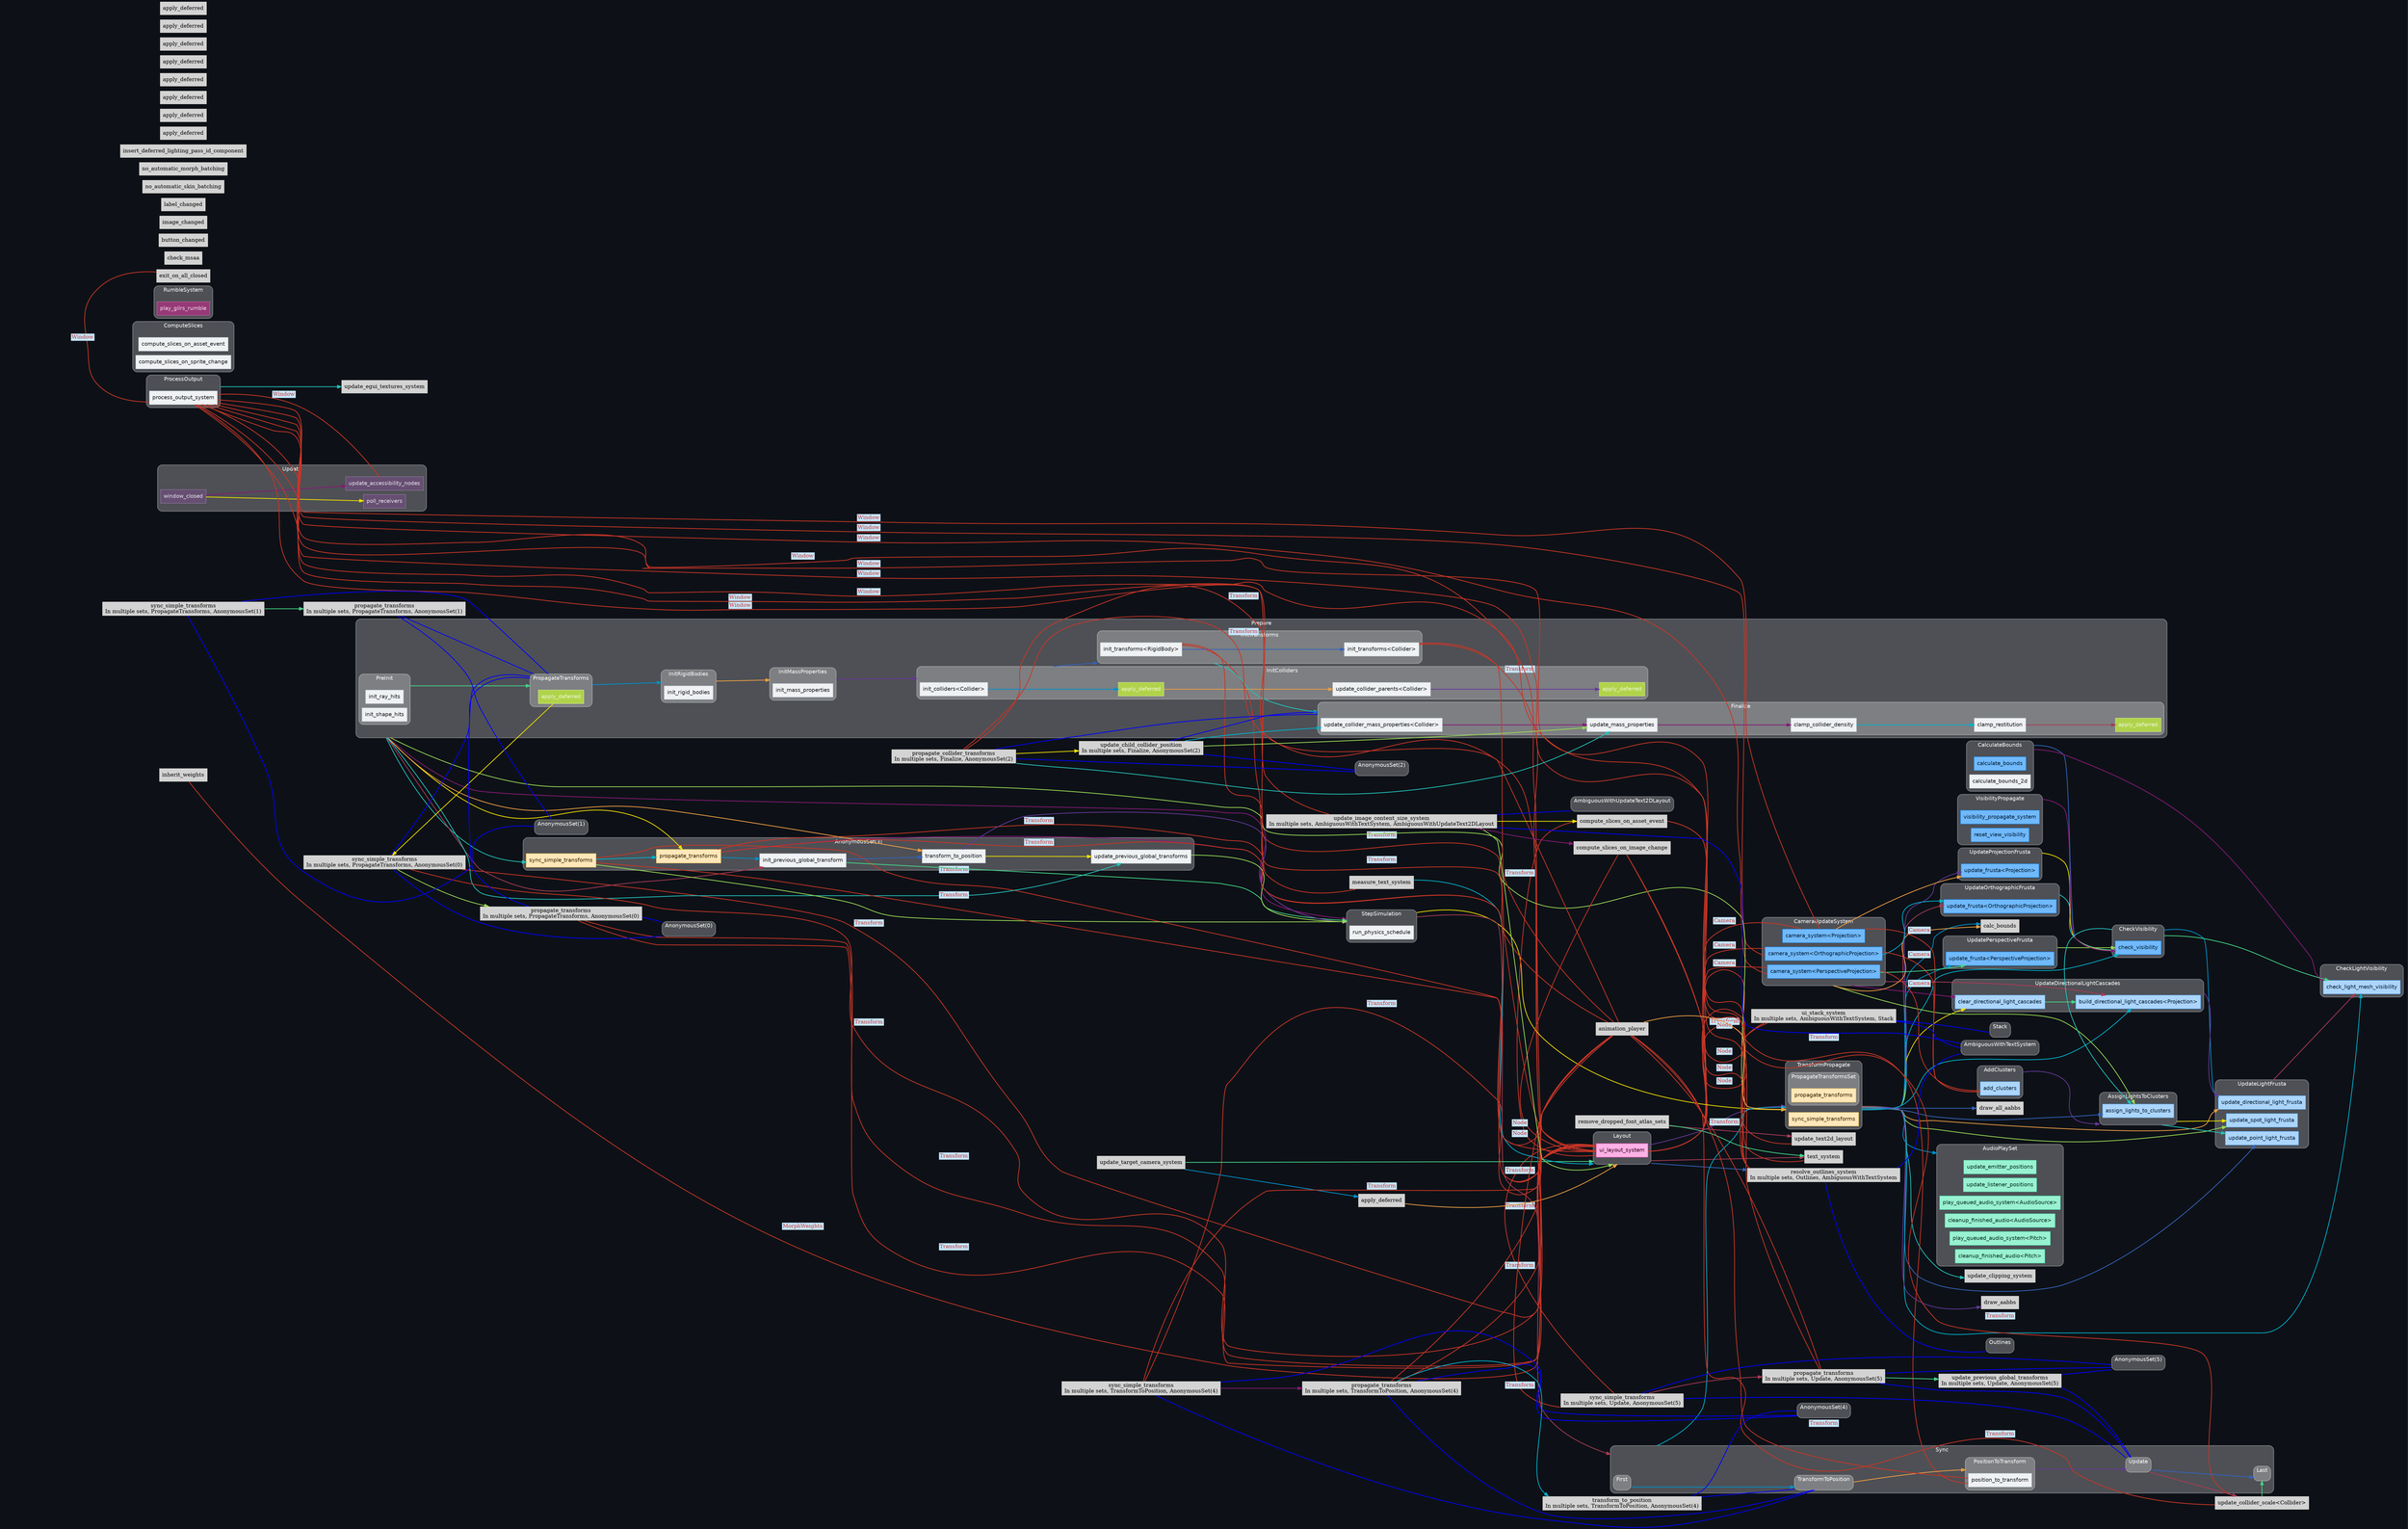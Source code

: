 digraph "" {
	"compound"="true";
	"splines"="spline";
	"rankdir"="LR";
	"bgcolor"="#0d1117";
	"fontname"="Helvetica";
	"nodesep"="0.15";
	edge ["penwidth"="2"];
	node ["shape"="box", "style"="filled"];
	subgraph "clusternode_Set(1)" {
		"style"="rounded,filled";
		"label"="TransformPropagate";
		"tooltip"="TransformPropagate";
		"fillcolor"="#ffffff44";
		"fontcolor"="#ffffff";
		"color"="#ffffff50";
		"penwidth"="2";
		"set_marker_node_Set(1)" ["style"="invis", "label"="", "height"="0", "shape"="point"]
		subgraph "clusternode_Set(0)" {
			"style"="rounded,filled";
			"label"="PropagateTransformsSet";
			"tooltip"="PropagateTransformsSet";
			"fillcolor"="#ffffff44";
			"fontcolor"="#ffffff";
			"color"="#ffffff50";
			"penwidth"="2";
			"set_marker_node_Set(0)" ["style"="invis", "label"="", "height"="0", "shape"="point"]
			"node_System(1)" ["label"="propagate_transforms", "tooltip"="bevy_transform::systems::propagate_transforms", "fillcolor"="#ffe7b9", "fontname"="Helvetica", "fontcolor"="#322100", "color"="#ffc453", "penwidth"="1"]
		}
		
		"node_System(0)" ["label"="sync_simple_transforms", "tooltip"="bevy_transform::systems::sync_simple_transforms", "fillcolor"="#ffe7b9", "fontname"="Helvetica", "fontcolor"="#322100", "color"="#ffc453", "penwidth"="1"]
	}
	
	subgraph "clusternode_Set(6)" {
		"style"="rounded,filled";
		"label"="Update";
		"tooltip"="Update";
		"fillcolor"="#ffffff44";
		"fontcolor"="#ffffff";
		"color"="#ffffff50";
		"penwidth"="2";
		"set_marker_node_Set(6)" ["style"="invis", "label"="", "height"="0", "shape"="point"]
		"node_System(3)" ["label"="poll_receivers", "tooltip"="bevy_winit::accessibility::poll_receivers", "fillcolor"="#664f72", "fontname"="Helvetica", "fontcolor"="#e6e0ea", "color"="#9980a6", "penwidth"="1"]
		"node_System(4)" ["label"="update_accessibility_nodes", "tooltip"="bevy_winit::accessibility::update_accessibility_nodes", "fillcolor"="#664f72", "fontname"="Helvetica", "fontcolor"="#e6e0ea", "color"="#9980a6", "penwidth"="1"]
		"node_System(5)" ["label"="window_closed", "tooltip"="bevy_winit::accessibility::window_closed", "fillcolor"="#664f72", "fontname"="Helvetica", "fontcolor"="#e6e0ea", "color"="#9980a6", "penwidth"="1"]
	}
	
	subgraph "clusternode_Set(10)" {
		"style"="rounded,filled";
		"label"="CameraUpdateSystem";
		"tooltip"="CameraUpdateSystem";
		"fillcolor"="#ffffff44";
		"fontcolor"="#ffffff";
		"color"="#ffffff50";
		"penwidth"="2";
		"set_marker_node_Set(10)" ["style"="invis", "label"="", "height"="0", "shape"="point"]
		"node_System(6)" ["label"="camera_system<Projection>", "tooltip"="bevy_render::camera::camera::camera_system<bevy_render::camera::projection::Projection>", "fillcolor"="#70b9fc", "fontname"="Helvetica", "fontcolor"="#011a31", "color"="#0c88f9", "penwidth"="1"]
		"node_System(7)" ["label"="camera_system<OrthographicProjection>", "tooltip"="bevy_render::camera::camera::camera_system<bevy_render::camera::projection::OrthographicProjection>", "fillcolor"="#70b9fc", "fontname"="Helvetica", "fontcolor"="#011a31", "color"="#0c88f9", "penwidth"="1"]
		"node_System(8)" ["label"="camera_system<PerspectiveProjection>", "tooltip"="bevy_render::camera::camera::camera_system<bevy_render::camera::projection::PerspectiveProjection>", "fillcolor"="#70b9fc", "fontname"="Helvetica", "fontcolor"="#011a31", "color"="#0c88f9", "penwidth"="1"]
	}
	
	subgraph "clusternode_Set(14)" {
		"style"="rounded,filled";
		"label"="CalculateBounds";
		"tooltip"="CalculateBounds";
		"fillcolor"="#ffffff44";
		"fontcolor"="#ffffff";
		"color"="#ffffff50";
		"penwidth"="2";
		"set_marker_node_Set(14)" ["style"="invis", "label"="", "height"="0", "shape"="point"]
		"node_System(9)" ["label"="calculate_bounds", "tooltip"="bevy_render::view::visibility::calculate_bounds", "fillcolor"="#70b9fc", "fontname"="Helvetica", "fontcolor"="#011a31", "color"="#0c88f9", "penwidth"="1"]
		"node_System(18)" ["label"="calculate_bounds_2d", "tooltip"="bevy_sprite::calculate_bounds_2d", "fillcolor"="#eff1f3", "fontname"="Helvetica", "fontcolor"="#15191d", "color"="#b4bec7", "penwidth"="1"]
	}
	
	subgraph "clusternode_Set(16)" {
		"style"="rounded,filled";
		"label"="UpdateOrthographicFrusta";
		"tooltip"="UpdateOrthographicFrusta";
		"fillcolor"="#ffffff44";
		"fontcolor"="#ffffff";
		"color"="#ffffff50";
		"penwidth"="2";
		"set_marker_node_Set(16)" ["style"="invis", "label"="", "height"="0", "shape"="point"]
		"node_System(10)" ["label"="update_frusta<OrthographicProjection>", "tooltip"="bevy_render::view::visibility::update_frusta<bevy_render::camera::projection::OrthographicProjection>", "fillcolor"="#70b9fc", "fontname"="Helvetica", "fontcolor"="#011a31", "color"="#0c88f9", "penwidth"="1"]
	}
	
	subgraph "clusternode_Set(19)" {
		"style"="rounded,filled";
		"label"="UpdatePerspectiveFrusta";
		"tooltip"="UpdatePerspectiveFrusta";
		"fillcolor"="#ffffff44";
		"fontcolor"="#ffffff";
		"color"="#ffffff50";
		"penwidth"="2";
		"set_marker_node_Set(19)" ["style"="invis", "label"="", "height"="0", "shape"="point"]
		"node_System(11)" ["label"="update_frusta<PerspectiveProjection>", "tooltip"="bevy_render::view::visibility::update_frusta<bevy_render::camera::projection::PerspectiveProjection>", "fillcolor"="#70b9fc", "fontname"="Helvetica", "fontcolor"="#011a31", "color"="#0c88f9", "penwidth"="1"]
	}
	
	subgraph "clusternode_Set(20)" {
		"style"="rounded,filled";
		"label"="UpdateProjectionFrusta";
		"tooltip"="UpdateProjectionFrusta";
		"fillcolor"="#ffffff44";
		"fontcolor"="#ffffff";
		"color"="#ffffff50";
		"penwidth"="2";
		"set_marker_node_Set(20)" ["style"="invis", "label"="", "height"="0", "shape"="point"]
		"node_System(12)" ["label"="update_frusta<Projection>", "tooltip"="bevy_render::view::visibility::update_frusta<bevy_render::camera::projection::Projection>", "fillcolor"="#70b9fc", "fontname"="Helvetica", "fontcolor"="#011a31", "color"="#0c88f9", "penwidth"="1"]
	}
	
	subgraph "clusternode_Set(22)" {
		"style"="rounded,filled";
		"label"="VisibilityPropagate";
		"tooltip"="VisibilityPropagate";
		"fillcolor"="#ffffff44";
		"fontcolor"="#ffffff";
		"color"="#ffffff50";
		"penwidth"="2";
		"set_marker_node_Set(22)" ["style"="invis", "label"="", "height"="0", "shape"="point"]
		"node_System(13)" ["label"="visibility_propagate_system", "tooltip"="bevy_render::view::visibility::visibility_propagate_system", "fillcolor"="#70b9fc", "fontname"="Helvetica", "fontcolor"="#011a31", "color"="#0c88f9", "penwidth"="1"]
		"node_System(14)" ["label"="reset_view_visibility", "tooltip"="bevy_render::view::visibility::reset_view_visibility", "fillcolor"="#70b9fc", "fontname"="Helvetica", "fontcolor"="#011a31", "color"="#0c88f9", "penwidth"="1"]
	}
	
	subgraph "clusternode_Set(25)" {
		"style"="rounded,filled";
		"label"="CheckVisibility";
		"tooltip"="CheckVisibility";
		"fillcolor"="#ffffff44";
		"fontcolor"="#ffffff";
		"color"="#ffffff50";
		"penwidth"="2";
		"set_marker_node_Set(25)" ["style"="invis", "label"="", "height"="0", "shape"="point"]
		"node_System(15)" ["label"="check_visibility", "tooltip"="bevy_render::view::visibility::check_visibility", "fillcolor"="#70b9fc", "fontname"="Helvetica", "fontcolor"="#011a31", "color"="#0c88f9", "penwidth"="1"]
	}
	
	subgraph "clusternode_Set(30)" {
		"style"="rounded,filled";
		"label"="ComputeSlices";
		"tooltip"="ComputeSlices";
		"fillcolor"="#ffffff44";
		"fontcolor"="#ffffff";
		"color"="#ffffff50";
		"penwidth"="2";
		"set_marker_node_Set(30)" ["style"="invis", "label"="", "height"="0", "shape"="point"]
		"node_System(19)" ["label"="compute_slices_on_asset_event", "tooltip"="bevy_sprite::texture_slice::computed_slices::compute_slices_on_asset_event", "fillcolor"="#eff1f3", "fontname"="Helvetica", "fontcolor"="#15191d", "color"="#b4bec7", "penwidth"="1"]
		"node_System(20)" ["label"="compute_slices_on_sprite_change", "tooltip"="bevy_sprite::texture_slice::computed_slices::compute_slices_on_sprite_change", "fillcolor"="#eff1f3", "fontname"="Helvetica", "fontcolor"="#15191d", "color"="#b4bec7", "penwidth"="1"]
	}
	
	subgraph "clusternode_Set(35)" {
		"style"="rounded,filled";
		"label"="Layout";
		"tooltip"="Layout";
		"fillcolor"="#ffffff44";
		"fontcolor"="#ffffff";
		"color"="#ffffff50";
		"penwidth"="2";
		"set_marker_node_Set(35)" ["style"="invis", "label"="", "height"="0", "shape"="point"]
		"node_System(25)" ["label"="ui_layout_system", "tooltip"="bevy_ui::layout::ui_layout_system", "fillcolor"="#ffb1e5", "fontname"="Helvetica", "fontcolor"="#320021", "color"="#ff4bc2", "penwidth"="1"]
	}
	
	subgraph "clusternode_Set(39)" {
		"style"="rounded,filled";
		"label"="Outlines";
		"tooltip"="Outlines";
		"fillcolor"="#ffffff44";
		"fontcolor"="#ffffff";
		"color"="#ffffff50";
		"penwidth"="2";
		"set_marker_node_Set(39)" ["style"="invis", "label"="", "height"="0", "shape"="point"]
	}
	
	subgraph "clusternode_Set(40)" {
		"style"="rounded,filled";
		"label"="AmbiguousWithTextSystem";
		"tooltip"="AmbiguousWithTextSystem";
		"fillcolor"="#ffffff44";
		"fontcolor"="#ffffff";
		"color"="#ffffff50";
		"penwidth"="2";
		"set_marker_node_Set(40)" ["style"="invis", "label"="", "height"="0", "shape"="point"]
	}
	
	subgraph "clusternode_Set(43)" {
		"style"="rounded,filled";
		"label"="Stack";
		"tooltip"="Stack";
		"fillcolor"="#ffffff44";
		"fontcolor"="#ffffff";
		"color"="#ffffff50";
		"penwidth"="2";
		"set_marker_node_Set(43)" ["style"="invis", "label"="", "height"="0", "shape"="point"]
	}
	
	subgraph "clusternode_Set(45)" {
		"style"="rounded,filled";
		"label"="AmbiguousWithUpdateText2DLayout";
		"tooltip"="AmbiguousWithUpdateText2DLayout";
		"fillcolor"="#ffffff44";
		"fontcolor"="#ffffff";
		"color"="#ffffff50";
		"penwidth"="2";
		"set_marker_node_Set(45)" ["style"="invis", "label"="", "height"="0", "shape"="point"]
	}
	
	subgraph "clusternode_Set(56)" {
		"style"="rounded,filled";
		"label"="AddClusters";
		"tooltip"="AddClusters";
		"fillcolor"="#ffffff44";
		"fontcolor"="#ffffff";
		"color"="#ffffff50";
		"penwidth"="2";
		"set_marker_node_Set(56)" ["style"="invis", "label"="", "height"="0", "shape"="point"]
		"node_System(40)" ["label"="add_clusters", "tooltip"="bevy_pbr::light::add_clusters", "fillcolor"="#abd5fc", "fontname"="Helvetica", "fontcolor"="#011a31", "color"="#48a3f8", "penwidth"="1"]
	}
	
	subgraph "clusternode_Set(57)" {
		"style"="rounded,filled";
		"label"="AssignLightsToClusters";
		"tooltip"="AssignLightsToClusters";
		"fillcolor"="#ffffff44";
		"fontcolor"="#ffffff";
		"color"="#ffffff50";
		"penwidth"="2";
		"set_marker_node_Set(57)" ["style"="invis", "label"="", "height"="0", "shape"="point"]
		"node_System(41)" ["label"="assign_lights_to_clusters", "tooltip"="bevy_pbr::light::assign_lights_to_clusters", "fillcolor"="#abd5fc", "fontname"="Helvetica", "fontcolor"="#011a31", "color"="#48a3f8", "penwidth"="1"]
	}
	
	subgraph "clusternode_Set(61)" {
		"style"="rounded,filled";
		"label"="UpdateDirectionalLightCascades";
		"tooltip"="UpdateDirectionalLightCascades";
		"fillcolor"="#ffffff44";
		"fontcolor"="#ffffff";
		"color"="#ffffff50";
		"penwidth"="2";
		"set_marker_node_Set(61)" ["style"="invis", "label"="", "height"="0", "shape"="point"]
		"node_System(42)" ["label"="clear_directional_light_cascades", "tooltip"="bevy_pbr::light::clear_directional_light_cascades", "fillcolor"="#abd5fc", "fontname"="Helvetica", "fontcolor"="#011a31", "color"="#48a3f8", "penwidth"="1"]
		"node_System(43)" ["label"="build_directional_light_cascades<Projection>", "tooltip"="bevy_pbr::light::build_directional_light_cascades<bevy_render::camera::projection::Projection>", "fillcolor"="#abd5fc", "fontname"="Helvetica", "fontcolor"="#011a31", "color"="#48a3f8", "penwidth"="1"]
	}
	
	subgraph "clusternode_Set(64)" {
		"style"="rounded,filled";
		"label"="UpdateLightFrusta";
		"tooltip"="UpdateLightFrusta";
		"fillcolor"="#ffffff44";
		"fontcolor"="#ffffff";
		"color"="#ffffff50";
		"penwidth"="2";
		"set_marker_node_Set(64)" ["style"="invis", "label"="", "height"="0", "shape"="point"]
		"node_System(44)" ["label"="update_directional_light_frusta", "tooltip"="bevy_pbr::light::update_directional_light_frusta", "fillcolor"="#abd5fc", "fontname"="Helvetica", "fontcolor"="#011a31", "color"="#48a3f8", "penwidth"="1"]
		"node_System(45)" ["label"="update_point_light_frusta", "tooltip"="bevy_pbr::light::update_point_light_frusta", "fillcolor"="#abd5fc", "fontname"="Helvetica", "fontcolor"="#011a31", "color"="#48a3f8", "penwidth"="1"]
		"node_System(46)" ["label"="update_spot_light_frusta", "tooltip"="bevy_pbr::light::update_spot_light_frusta", "fillcolor"="#abd5fc", "fontname"="Helvetica", "fontcolor"="#011a31", "color"="#48a3f8", "penwidth"="1"]
	}
	
	subgraph "clusternode_Set(68)" {
		"style"="rounded,filled";
		"label"="CheckLightVisibility";
		"tooltip"="CheckLightVisibility";
		"fillcolor"="#ffffff44";
		"fontcolor"="#ffffff";
		"color"="#ffffff50";
		"penwidth"="2";
		"set_marker_node_Set(68)" ["style"="invis", "label"="", "height"="0", "shape"="point"]
		"node_System(47)" ["label"="check_light_mesh_visibility", "tooltip"="bevy_pbr::light::check_light_mesh_visibility", "fillcolor"="#abd5fc", "fontname"="Helvetica", "fontcolor"="#011a31", "color"="#48a3f8", "penwidth"="1"]
	}
	
	subgraph "clusternode_Set(70)" {
		"style"="rounded,filled";
		"label"="AudioPlaySet";
		"tooltip"="AudioPlaySet";
		"fillcolor"="#ffffff44";
		"fontcolor"="#ffffff";
		"color"="#ffffff50";
		"penwidth"="2";
		"set_marker_node_Set(70)" ["style"="invis", "label"="", "height"="0", "shape"="point"]
		"node_System(49)" ["label"="update_emitter_positions", "tooltip"="bevy_audio::audio_output::update_emitter_positions", "fillcolor"="#98f1d1", "fontname"="Helvetica", "fontcolor"="#062c1e", "color"="#3ee4a8", "penwidth"="1"]
		"node_System(50)" ["label"="update_listener_positions", "tooltip"="bevy_audio::audio_output::update_listener_positions", "fillcolor"="#98f1d1", "fontname"="Helvetica", "fontcolor"="#062c1e", "color"="#3ee4a8", "penwidth"="1"]
		"node_System(51)" ["label"="play_queued_audio_system<AudioSource>", "tooltip"="bevy_audio::audio_output::play_queued_audio_system<bevy_audio::audio_source::AudioSource>", "fillcolor"="#98f1d1", "fontname"="Helvetica", "fontcolor"="#062c1e", "color"="#3ee4a8", "penwidth"="1"]
		"node_System(52)" ["label"="cleanup_finished_audio<AudioSource>", "tooltip"="bevy_audio::audio_output::cleanup_finished_audio<bevy_audio::audio_source::AudioSource>", "fillcolor"="#98f1d1", "fontname"="Helvetica", "fontcolor"="#062c1e", "color"="#3ee4a8", "penwidth"="1"]
		"node_System(53)" ["label"="play_queued_audio_system<Pitch>", "tooltip"="bevy_audio::audio_output::play_queued_audio_system<bevy_audio::pitch::Pitch>", "fillcolor"="#98f1d1", "fontname"="Helvetica", "fontcolor"="#062c1e", "color"="#3ee4a8", "penwidth"="1"]
		"node_System(54)" ["label"="cleanup_finished_audio<Pitch>", "tooltip"="bevy_audio::audio_output::cleanup_finished_audio<bevy_audio::pitch::Pitch>", "fillcolor"="#98f1d1", "fontname"="Helvetica", "fontcolor"="#062c1e", "color"="#3ee4a8", "penwidth"="1"]
	}
	
	subgraph "clusternode_Set(78)" {
		"style"="rounded,filled";
		"label"="RumbleSystem";
		"tooltip"="RumbleSystem";
		"fillcolor"="#ffffff44";
		"fontcolor"="#ffffff";
		"color"="#ffffff50";
		"penwidth"="2";
		"set_marker_node_Set(78)" ["style"="invis", "label"="", "height"="0", "shape"="point"]
		"node_System(55)" ["label"="play_gilrs_rumble", "tooltip"="bevy_gilrs::rumble::play_gilrs_rumble", "fillcolor"="#973977", "fontname"="Helvetica", "fontcolor"="#f1d9e9", "color"="#c86da9", "penwidth"="1"]
	}
	
	subgraph "clusternode_Set(83)" {
		"style"="rounded,filled";
		"label"="ProcessOutput";
		"tooltip"="ProcessOutput";
		"fillcolor"="#ffffff44";
		"fontcolor"="#ffffff";
		"color"="#ffffff50";
		"penwidth"="2";
		"set_marker_node_Set(83)" ["style"="invis", "label"="", "height"="0", "shape"="point"]
		"node_System(59)" ["label"="process_output_system", "tooltip"="bevy_egui::systems::process_output_system", "fillcolor"="#eff1f3", "fontname"="Helvetica", "fontcolor"="#15191d", "color"="#b4bec7", "penwidth"="1"]
	}
	
	subgraph "clusternode_Set(85)" {
		"style"="rounded,filled";
		"label"="Prepare";
		"tooltip"="Prepare";
		"fillcolor"="#ffffff44";
		"fontcolor"="#ffffff";
		"color"="#ffffff50";
		"penwidth"="2";
		"set_marker_node_Set(85)" ["style"="invis", "label"="", "height"="0", "shape"="point"]
		subgraph "clusternode_Set(89)" {
			"style"="rounded,filled";
			"label"="PreInit";
			"tooltip"="PreInit";
			"fillcolor"="#ffffff44";
			"fontcolor"="#ffffff";
			"color"="#ffffff50";
			"penwidth"="2";
			"set_marker_node_Set(89)" ["style"="invis", "label"="", "height"="0", "shape"="point"]
			"node_System(83)" ["label"="init_ray_hits", "tooltip"="bevy_xpbd_3d::plugins::spatial_query::init_ray_hits", "fillcolor"="#eff1f3", "fontname"="Helvetica", "fontcolor"="#15191d", "color"="#b4bec7", "penwidth"="1"]
			"node_System(84)" ["label"="init_shape_hits", "tooltip"="bevy_xpbd_3d::plugins::spatial_query::init_shape_hits", "fillcolor"="#eff1f3", "fontname"="Helvetica", "fontcolor"="#15191d", "color"="#b4bec7", "penwidth"="1"]
		}
		
		subgraph "clusternode_Set(90)" {
			"style"="rounded,filled";
			"label"="PropagateTransforms";
			"tooltip"="PropagateTransforms";
			"fillcolor"="#ffffff44";
			"fontcolor"="#ffffff";
			"color"="#ffffff50";
			"penwidth"="2";
			"set_marker_node_Set(90)" ["style"="invis", "label"="", "height"="0", "shape"="point"]
			"node_System(62)" ["label"="apply_deferred", "tooltip"="bevy_ecs::schedule::executor::apply_deferred", "fillcolor"="#b0d34a", "fontname"="Helvetica", "fontcolor"="#edf5d5", "color"="#d3e69c", "penwidth"="1"]
		}
		
		subgraph "clusternode_Set(91)" {
			"style"="rounded,filled";
			"label"="InitRigidBodies";
			"tooltip"="InitRigidBodies";
			"fillcolor"="#ffffff44";
			"fontcolor"="#ffffff";
			"color"="#ffffff50";
			"penwidth"="2";
			"set_marker_node_Set(91)" ["style"="invis", "label"="", "height"="0", "shape"="point"]
			"node_System(65)" ["label"="init_rigid_bodies", "tooltip"="bevy_xpbd_3d::plugins::prepare::init_rigid_bodies", "fillcolor"="#eff1f3", "fontname"="Helvetica", "fontcolor"="#15191d", "color"="#b4bec7", "penwidth"="1"]
		}
		
		subgraph "clusternode_Set(92)" {
			"style"="rounded,filled";
			"label"="InitMassProperties";
			"tooltip"="InitMassProperties";
			"fillcolor"="#ffffff44";
			"fontcolor"="#ffffff";
			"color"="#ffffff50";
			"penwidth"="2";
			"set_marker_node_Set(92)" ["style"="invis", "label"="", "height"="0", "shape"="point"]
			"node_System(66)" ["label"="init_mass_properties", "tooltip"="bevy_xpbd_3d::plugins::prepare::init_mass_properties", "fillcolor"="#eff1f3", "fontname"="Helvetica", "fontcolor"="#15191d", "color"="#b4bec7", "penwidth"="1"]
		}
		
		subgraph "clusternode_Set(93)" {
			"style"="rounded,filled";
			"label"="InitColliders";
			"tooltip"="InitColliders";
			"fillcolor"="#ffffff44";
			"fontcolor"="#ffffff";
			"color"="#ffffff50";
			"penwidth"="2";
			"set_marker_node_Set(93)" ["style"="invis", "label"="", "height"="0", "shape"="point"]
			"node_System(74)" ["label"="init_colliders<Collider>", "tooltip"="bevy_xpbd_3d::plugins::collision::collider_backend::init_colliders<bevy_xpbd_3d::plugins::collision::collider::parry::Collider>", "fillcolor"="#eff1f3", "fontname"="Helvetica", "fontcolor"="#15191d", "color"="#b4bec7", "penwidth"="1"]
			"node_System(75)" ["label"="apply_deferred", "tooltip"="bevy_ecs::schedule::executor::apply_deferred", "fillcolor"="#b0d34a", "fontname"="Helvetica", "fontcolor"="#edf5d5", "color"="#d3e69c", "penwidth"="1"]
			"node_System(76)" ["label"="update_collider_parents<Collider>", "tooltip"="bevy_xpbd_3d::plugins::collision::collider_backend::update_collider_parents<bevy_xpbd_3d::plugins::collision::collider::parry::Collider>", "fillcolor"="#eff1f3", "fontname"="Helvetica", "fontcolor"="#15191d", "color"="#b4bec7", "penwidth"="1"]
			"node_System(77)" ["label"="apply_deferred", "tooltip"="bevy_ecs::schedule::executor::apply_deferred", "fillcolor"="#b0d34a", "fontname"="Helvetica", "fontcolor"="#edf5d5", "color"="#d3e69c", "penwidth"="1"]
		}
		
		subgraph "clusternode_Set(94)" {
			"style"="rounded,filled";
			"label"="InitTransforms";
			"tooltip"="InitTransforms";
			"fillcolor"="#ffffff44";
			"fontcolor"="#ffffff";
			"color"="#ffffff50";
			"penwidth"="2";
			"set_marker_node_Set(94)" ["style"="invis", "label"="", "height"="0", "shape"="point"]
			"node_System(67)" ["label"="init_transforms<RigidBody>", "tooltip"="bevy_xpbd_3d::plugins::prepare::init_transforms<bevy_xpbd_3d::components::RigidBody>", "fillcolor"="#eff1f3", "fontname"="Helvetica", "fontcolor"="#15191d", "color"="#b4bec7", "penwidth"="1"]
			"node_System(78)" ["label"="init_transforms<Collider>", "tooltip"="bevy_xpbd_3d::plugins::prepare::init_transforms<bevy_xpbd_3d::plugins::collision::collider::parry::Collider>", "fillcolor"="#eff1f3", "fontname"="Helvetica", "fontcolor"="#15191d", "color"="#b4bec7", "penwidth"="1"]
		}
		
		subgraph "clusternode_Set(95)" {
			"style"="rounded,filled";
			"label"="Finalize";
			"tooltip"="Finalize";
			"fillcolor"="#ffffff44";
			"fontcolor"="#ffffff";
			"color"="#ffffff50";
			"penwidth"="2";
			"set_marker_node_Set(95)" ["style"="invis", "label"="", "height"="0", "shape"="point"]
			"node_System(68)" ["label"="update_mass_properties", "tooltip"="bevy_xpbd_3d::plugins::prepare::update_mass_properties", "fillcolor"="#eff1f3", "fontname"="Helvetica", "fontcolor"="#15191d", "color"="#b4bec7", "penwidth"="1"]
			"node_System(69)" ["label"="clamp_collider_density", "tooltip"="bevy_xpbd_3d::plugins::prepare::clamp_collider_density", "fillcolor"="#eff1f3", "fontname"="Helvetica", "fontcolor"="#15191d", "color"="#b4bec7", "penwidth"="1"]
			"node_System(70)" ["label"="clamp_restitution", "tooltip"="bevy_xpbd_3d::plugins::prepare::clamp_restitution", "fillcolor"="#eff1f3", "fontname"="Helvetica", "fontcolor"="#15191d", "color"="#b4bec7", "penwidth"="1"]
			"node_System(71)" ["label"="apply_deferred", "tooltip"="bevy_ecs::schedule::executor::apply_deferred", "fillcolor"="#b0d34a", "fontname"="Helvetica", "fontcolor"="#edf5d5", "color"="#d3e69c", "penwidth"="1"]
			"node_System(81)" ["label"="update_collider_mass_properties<Collider>", "tooltip"="bevy_xpbd_3d::plugins::collision::collider_backend::update_collider_mass_properties<bevy_xpbd_3d::plugins::collision::collider::parry::Collider>", "fillcolor"="#eff1f3", "fontname"="Helvetica", "fontcolor"="#15191d", "color"="#b4bec7", "penwidth"="1"]
		}
		
	}
	
	subgraph "clusternode_Set(86)" {
		"style"="rounded,filled";
		"label"="StepSimulation";
		"tooltip"="StepSimulation";
		"fillcolor"="#ffffff44";
		"fontcolor"="#ffffff";
		"color"="#ffffff50";
		"penwidth"="2";
		"set_marker_node_Set(86)" ["style"="invis", "label"="", "height"="0", "shape"="point"]
		"node_System(61)" ["label"="run_physics_schedule", "tooltip"="bevy_xpbd_3d::plugins::setup::run_physics_schedule", "fillcolor"="#eff1f3", "fontname"="Helvetica", "fontcolor"="#15191d", "color"="#b4bec7", "penwidth"="1"]
	}
	
	subgraph "clusternode_Set(87)" {
		"style"="rounded,filled";
		"label"="Sync";
		"tooltip"="Sync";
		"fillcolor"="#ffffff44";
		"fontcolor"="#ffffff";
		"color"="#ffffff50";
		"penwidth"="2";
		"set_marker_node_Set(87)" ["style"="invis", "label"="", "height"="0", "shape"="point"]
		subgraph "clusternode_Set(112)" {
			"style"="rounded,filled";
			"label"="Update";
			"tooltip"="Update";
			"fillcolor"="#ffffff44";
			"fontcolor"="#ffffff";
			"color"="#ffffff50";
			"penwidth"="2";
			"set_marker_node_Set(112)" ["style"="invis", "label"="", "height"="0", "shape"="point"]
		}
		
		subgraph "clusternode_Set(113)" {
			"style"="rounded,filled";
			"label"="Last";
			"tooltip"="Last";
			"fillcolor"="#ffffff44";
			"fontcolor"="#ffffff";
			"color"="#ffffff50";
			"penwidth"="2";
			"set_marker_node_Set(113)" ["style"="invis", "label"="", "height"="0", "shape"="point"]
		}
		
		subgraph "clusternode_Set(116)" {
			"style"="rounded,filled";
			"label"="First";
			"tooltip"="First";
			"fillcolor"="#ffffff44";
			"fontcolor"="#ffffff";
			"color"="#ffffff50";
			"penwidth"="2";
			"set_marker_node_Set(116)" ["style"="invis", "label"="", "height"="0", "shape"="point"]
		}
		
		subgraph "clusternode_Set(117)" {
			"style"="rounded,filled";
			"label"="TransformToPosition";
			"tooltip"="TransformToPosition";
			"fillcolor"="#ffffff44";
			"fontcolor"="#ffffff";
			"color"="#ffffff50";
			"penwidth"="2";
			"set_marker_node_Set(117)" ["style"="invis", "label"="", "height"="0", "shape"="point"]
		}
		
		subgraph "clusternode_Set(118)" {
			"style"="rounded,filled";
			"label"="PositionToTransform";
			"tooltip"="PositionToTransform";
			"fillcolor"="#ffffff44";
			"fontcolor"="#ffffff";
			"color"="#ffffff50";
			"penwidth"="2";
			"set_marker_node_Set(118)" ["style"="invis", "label"="", "height"="0", "shape"="point"]
			"node_System(93)" ["label"="position_to_transform", "tooltip"="bevy_xpbd_3d::plugins::sync::position_to_transform", "fillcolor"="#eff1f3", "fontname"="Helvetica", "fontcolor"="#15191d", "color"="#b4bec7", "penwidth"="1"]
		}
		
	}
	
	subgraph "clusternode_Set(96)" {
		"style"="rounded,filled";
		"label"="AnonymousSet(0)";
		"tooltip"="AnonymousSet(0)";
		"fillcolor"="#ffffff44";
		"fontcolor"="#ffffff";
		"color"="#ffffff50";
		"penwidth"="2";
		"set_marker_node_Set(96)" ["style"="invis", "label"="", "height"="0", "shape"="point"]
	}
	
	subgraph "clusternode_Set(103)" {
		"style"="rounded,filled";
		"label"="AnonymousSet(1)";
		"tooltip"="AnonymousSet(1)";
		"fillcolor"="#ffffff44";
		"fontcolor"="#ffffff";
		"color"="#ffffff50";
		"penwidth"="2";
		"set_marker_node_Set(103)" ["style"="invis", "label"="", "height"="0", "shape"="point"]
	}
	
	subgraph "clusternode_Set(107)" {
		"style"="rounded,filled";
		"label"="AnonymousSet(2)";
		"tooltip"="AnonymousSet(2)";
		"fillcolor"="#ffffff44";
		"fontcolor"="#ffffff";
		"color"="#ffffff50";
		"penwidth"="2";
		"set_marker_node_Set(107)" ["style"="invis", "label"="", "height"="0", "shape"="point"]
	}
	
	subgraph "clusternode_Set(119)" {
		"style"="rounded,filled";
		"label"="AnonymousSet(3)";
		"tooltip"="AnonymousSet(3)";
		"fillcolor"="#ffffff44";
		"fontcolor"="#ffffff";
		"color"="#ffffff50";
		"penwidth"="2";
		"set_marker_node_Set(119)" ["style"="invis", "label"="", "height"="0", "shape"="point"]
		"node_System(85)" ["label"="sync_simple_transforms", "tooltip"="bevy_transform::systems::sync_simple_transforms", "fillcolor"="#ffe7b9", "fontname"="Helvetica", "fontcolor"="#322100", "color"="#ffc453", "penwidth"="1"]
		"node_System(86)" ["label"="propagate_transforms", "tooltip"="bevy_transform::systems::propagate_transforms", "fillcolor"="#ffe7b9", "fontname"="Helvetica", "fontcolor"="#322100", "color"="#ffc453", "penwidth"="1"]
		"node_System(87)" ["label"="init_previous_global_transform", "tooltip"="bevy_xpbd_3d::plugins::sync::init_previous_global_transform", "fillcolor"="#eff1f3", "fontname"="Helvetica", "fontcolor"="#15191d", "color"="#b4bec7", "penwidth"="1"]
		"node_System(88)" ["label"="transform_to_position", "tooltip"="bevy_xpbd_3d::plugins::sync::transform_to_position", "fillcolor"="#eff1f3", "fontname"="Helvetica", "fontcolor"="#15191d", "color"="#b4bec7", "penwidth"="1"]
		"node_System(89)" ["label"="update_previous_global_transforms", "tooltip"="bevy_xpbd_3d::plugins::sync::update_previous_global_transforms", "fillcolor"="#eff1f3", "fontname"="Helvetica", "fontcolor"="#15191d", "color"="#b4bec7", "penwidth"="1"]
	}
	
	subgraph "clusternode_Set(123)" {
		"style"="rounded,filled";
		"label"="AnonymousSet(4)";
		"tooltip"="AnonymousSet(4)";
		"fillcolor"="#ffffff44";
		"fontcolor"="#ffffff";
		"color"="#ffffff50";
		"penwidth"="2";
		"set_marker_node_Set(123)" ["style"="invis", "label"="", "height"="0", "shape"="point"]
	}
	
	subgraph "clusternode_Set(125)" {
		"style"="rounded,filled";
		"label"="AnonymousSet(5)";
		"tooltip"="AnonymousSet(5)";
		"fillcolor"="#ffffff44";
		"fontcolor"="#ffffff";
		"color"="#ffffff50";
		"penwidth"="2";
		"set_marker_node_Set(125)" ["style"="invis", "label"="", "height"="0", "shape"="point"]
	}
	
	"node_System(2)" ["label"="exit_on_all_closed", "tooltip"="bevy_window::system::exit_on_all_closed"]
	"node_System(16)" ["label"="inherit_weights", "tooltip"="bevy_render::mesh::morph::inherit_weights"]
	"node_System(17)" ["label"="check_msaa", "tooltip"="bevy_core_pipeline::core_3d::check_msaa"]
	"node_System(21)" ["label"="update_text2d_layout", "tooltip"="bevy_text::text2d::update_text2d_layout"]
	"node_System(22)" ["label"="remove_dropped_font_atlas_sets", "tooltip"="bevy_text::font_atlas_set::remove_dropped_font_atlas_sets"]
	"node_System(23)" ["label"="update_target_camera_system", "tooltip"="bevy_ui::update::update_target_camera_system"]
	"node_System(24)" ["label"="apply_deferred", "tooltip"="bevy_ecs::schedule::executor::apply_deferred"]
	"node_System(28)" ["label"="update_clipping_system", "tooltip"="bevy_ui::update::update_clipping_system"]
	"node_System(30)" ["label"="compute_slices_on_asset_event", "tooltip"="bevy_ui::texture_slice::compute_slices_on_asset_event"]
	"node_System(31)" ["label"="compute_slices_on_image_change", "tooltip"="bevy_ui::texture_slice::compute_slices_on_image_change"]
	"node_System(32)" ["label"="measure_text_system", "tooltip"="bevy_ui::widget::text::measure_text_system"]
	"node_System(33)" ["label"="text_system", "tooltip"="bevy_ui::widget::text::text_system"]
	"node_System(34)" ["label"="calc_bounds", "tooltip"="bevy_ui::accessibility::calc_bounds"]
	"node_System(35)" ["label"="button_changed", "tooltip"="bevy_ui::accessibility::button_changed"]
	"node_System(36)" ["label"="image_changed", "tooltip"="bevy_ui::accessibility::image_changed"]
	"node_System(37)" ["label"="label_changed", "tooltip"="bevy_ui::accessibility::label_changed"]
	"node_System(38)" ["label"="no_automatic_skin_batching", "tooltip"="bevy_pbr::render::skin::no_automatic_skin_batching"]
	"node_System(39)" ["label"="no_automatic_morph_batching", "tooltip"="bevy_pbr::render::morph::no_automatic_morph_batching"]
	"node_System(48)" ["label"="insert_deferred_lighting_pass_id_component", "tooltip"="bevy_pbr::deferred::insert_deferred_lighting_pass_id_component"]
	"node_System(56)" ["label"="animation_player", "tooltip"="bevy_animation::animation_player"]
	"node_System(57)" ["label"="draw_aabbs", "tooltip"="bevy_gizmos::aabb::draw_aabbs"]
	"node_System(58)" ["label"="draw_all_aabbs", "tooltip"="bevy_gizmos::aabb::draw_all_aabbs"]
	"node_System(60)" ["label"="update_egui_textures_system", "tooltip"="bevy_egui::update_egui_textures_system"]
	"node_System(82)" ["label"="update_collider_scale<Collider>", "tooltip"="bevy_xpbd_3d::plugins::collision::collider_backend::update_collider_scale<bevy_xpbd_3d::plugins::collision::collider::parry::Collider>"]
	"node_System(97)" ["label"="apply_deferred", "tooltip"="bevy_ecs::schedule::executor::apply_deferred"]
	"node_System(98)" ["label"="apply_deferred", "tooltip"="bevy_ecs::schedule::executor::apply_deferred"]
	"node_System(99)" ["label"="apply_deferred", "tooltip"="bevy_ecs::schedule::executor::apply_deferred"]
	"node_System(100)" ["label"="apply_deferred", "tooltip"="bevy_ecs::schedule::executor::apply_deferred"]
	"node_System(101)" ["label"="apply_deferred", "tooltip"="bevy_ecs::schedule::executor::apply_deferred"]
	"node_System(102)" ["label"="apply_deferred", "tooltip"="bevy_ecs::schedule::executor::apply_deferred"]
	"node_System(103)" ["label"="apply_deferred", "tooltip"="bevy_ecs::schedule::executor::apply_deferred"]
	"node_System(104)" ["label"="apply_deferred", "tooltip"="bevy_ecs::schedule::executor::apply_deferred"]
	"node_System(26)" -> "set_marker_node_Set(39)" ["dir"="none", "color"="blue", "lhead"="clusternode_Set(39)"]
	"node_System(26)" -> "set_marker_node_Set(40)" ["dir"="none", "color"="blue", "lhead"="clusternode_Set(40)"]
	"node_System(26)" ["label"="resolve_outlines_system
In multiple sets, Outlines, AmbiguousWithTextSystem", "tooltip"="bevy_ui::layout::resolve_outlines_system"]
	"node_System(27)" -> "set_marker_node_Set(40)" ["dir"="none", "color"="blue", "lhead"="clusternode_Set(40)"]
	"node_System(27)" -> "set_marker_node_Set(43)" ["dir"="none", "color"="blue", "lhead"="clusternode_Set(43)"]
	"node_System(27)" ["label"="ui_stack_system
In multiple sets, AmbiguousWithTextSystem, Stack", "tooltip"="bevy_ui::stack::ui_stack_system"]
	"node_System(29)" -> "set_marker_node_Set(40)" ["dir"="none", "color"="blue", "lhead"="clusternode_Set(40)"]
	"node_System(29)" -> "set_marker_node_Set(45)" ["dir"="none", "color"="blue", "lhead"="clusternode_Set(45)"]
	"node_System(29)" ["label"="update_image_content_size_system
In multiple sets, AmbiguousWithTextSystem, AmbiguousWithUpdateText2DLayout", "tooltip"="bevy_ui::widget::image::update_image_content_size_system"]
	"node_System(63)" -> "set_marker_node_Set(90)" ["dir"="none", "color"="blue", "lhead"="clusternode_Set(90)"]
	"node_System(63)" -> "set_marker_node_Set(96)" ["dir"="none", "color"="blue", "lhead"="clusternode_Set(96)"]
	"node_System(63)" ["label"="sync_simple_transforms
In multiple sets, PropagateTransforms, AnonymousSet(0)", "tooltip"="bevy_transform::systems::sync_simple_transforms"]
	"node_System(64)" -> "set_marker_node_Set(90)" ["dir"="none", "color"="blue", "lhead"="clusternode_Set(90)"]
	"node_System(64)" -> "set_marker_node_Set(96)" ["dir"="none", "color"="blue", "lhead"="clusternode_Set(96)"]
	"node_System(64)" ["label"="propagate_transforms
In multiple sets, PropagateTransforms, AnonymousSet(0)", "tooltip"="bevy_transform::systems::propagate_transforms"]
	"node_System(72)" -> "set_marker_node_Set(90)" ["dir"="none", "color"="blue", "lhead"="clusternode_Set(90)"]
	"node_System(72)" -> "set_marker_node_Set(103)" ["dir"="none", "color"="blue", "lhead"="clusternode_Set(103)"]
	"node_System(72)" ["label"="sync_simple_transforms
In multiple sets, PropagateTransforms, AnonymousSet(1)", "tooltip"="bevy_transform::systems::sync_simple_transforms"]
	"node_System(73)" -> "set_marker_node_Set(90)" ["dir"="none", "color"="blue", "lhead"="clusternode_Set(90)"]
	"node_System(73)" -> "set_marker_node_Set(103)" ["dir"="none", "color"="blue", "lhead"="clusternode_Set(103)"]
	"node_System(73)" ["label"="propagate_transforms
In multiple sets, PropagateTransforms, AnonymousSet(1)", "tooltip"="bevy_transform::systems::propagate_transforms"]
	"node_System(79)" -> "set_marker_node_Set(95)" ["dir"="none", "color"="blue", "lhead"="clusternode_Set(95)"]
	"node_System(79)" -> "set_marker_node_Set(107)" ["dir"="none", "color"="blue", "lhead"="clusternode_Set(107)"]
	"node_System(79)" ["label"="propagate_collider_transforms
In multiple sets, Finalize, AnonymousSet(2)", "tooltip"="bevy_xpbd_3d::plugins::collision::collider_backend::propagate_collider_transforms"]
	"node_System(80)" -> "set_marker_node_Set(95)" ["dir"="none", "color"="blue", "lhead"="clusternode_Set(95)"]
	"node_System(80)" -> "set_marker_node_Set(107)" ["dir"="none", "color"="blue", "lhead"="clusternode_Set(107)"]
	"node_System(80)" ["label"="update_child_collider_position
In multiple sets, Finalize, AnonymousSet(2)", "tooltip"="bevy_xpbd_3d::plugins::collision::collider_backend::update_child_collider_position"]
	"node_System(90)" -> "set_marker_node_Set(117)" ["dir"="none", "color"="blue", "lhead"="clusternode_Set(117)"]
	"node_System(90)" -> "set_marker_node_Set(123)" ["dir"="none", "color"="blue", "lhead"="clusternode_Set(123)"]
	"node_System(90)" ["label"="sync_simple_transforms
In multiple sets, TransformToPosition, AnonymousSet(4)", "tooltip"="bevy_transform::systems::sync_simple_transforms"]
	"node_System(91)" -> "set_marker_node_Set(117)" ["dir"="none", "color"="blue", "lhead"="clusternode_Set(117)"]
	"node_System(91)" -> "set_marker_node_Set(123)" ["dir"="none", "color"="blue", "lhead"="clusternode_Set(123)"]
	"node_System(91)" ["label"="propagate_transforms
In multiple sets, TransformToPosition, AnonymousSet(4)", "tooltip"="bevy_transform::systems::propagate_transforms"]
	"node_System(92)" -> "set_marker_node_Set(117)" ["dir"="none", "color"="blue", "lhead"="clusternode_Set(117)"]
	"node_System(92)" -> "set_marker_node_Set(123)" ["dir"="none", "color"="blue", "lhead"="clusternode_Set(123)"]
	"node_System(92)" ["label"="transform_to_position
In multiple sets, TransformToPosition, AnonymousSet(4)", "tooltip"="bevy_xpbd_3d::plugins::sync::transform_to_position"]
	"node_System(94)" -> "set_marker_node_Set(112)" ["dir"="none", "color"="blue", "lhead"="clusternode_Set(112)"]
	"node_System(94)" -> "set_marker_node_Set(125)" ["dir"="none", "color"="blue", "lhead"="clusternode_Set(125)"]
	"node_System(94)" ["label"="sync_simple_transforms
In multiple sets, Update, AnonymousSet(5)", "tooltip"="bevy_transform::systems::sync_simple_transforms"]
	"node_System(95)" -> "set_marker_node_Set(112)" ["dir"="none", "color"="blue", "lhead"="clusternode_Set(112)"]
	"node_System(95)" -> "set_marker_node_Set(125)" ["dir"="none", "color"="blue", "lhead"="clusternode_Set(125)"]
	"node_System(95)" ["label"="propagate_transforms
In multiple sets, Update, AnonymousSet(5)", "tooltip"="bevy_transform::systems::propagate_transforms"]
	"node_System(96)" -> "set_marker_node_Set(112)" ["dir"="none", "color"="blue", "lhead"="clusternode_Set(112)"]
	"node_System(96)" -> "set_marker_node_Set(125)" ["dir"="none", "color"="blue", "lhead"="clusternode_Set(125)"]
	"node_System(96)" ["label"="update_previous_global_transforms
In multiple sets, Update, AnonymousSet(5)", "tooltip"="bevy_xpbd_3d::plugins::sync::update_previous_global_transforms"]
	"node_System(5)" -> "node_System(3)" ["lhead"="", "ltail"="", "tooltip"="window_closed → SystemTypeSet(FunctionSystem<fn(Res<WinitActionHandlers>, EventWriter<ActionRequest>), poll_receivers>())", "color"="#eede00"]
	"node_System(5)" -> "node_System(4)" ["lhead"="", "ltail"="", "tooltip"="window_closed → SystemTypeSet(FunctionSystem<fn(NonSend<AccessKitAdapters>, Res<Focus>, Query<(Entity, Window), With<PrimaryWindow>>, Query<(Entity, AccessibilityNode, Option<Children>, Option<Parent>)>, Query<Entity, With<AccessibilityNode>>), update_accessibility_nodes>())", "color"="#881877"]
	"node_System(7)" -> "node_System(10)" ["lhead"="", "ltail"="", "tooltip"="SystemTypeSet(FunctionSystem<fn(EventReader<WindowResized>, EventReader<WindowCreated>, EventReader<WindowScaleFactorChanged>, EventReader<AssetEvent<Image>>, Query<Entity, With<PrimaryWindow>>, Query<(Entity, Window)>, Res<Assets<Image>>, Res<ManualTextureViews>, Query<(Camera, OrthographicProjection)>), camera_system<OrthographicProjection>>()) → update_frusta<OrthographicProjection>", "color"="#00b0cc"]
	"set_marker_node_Set(1)" -> "node_System(10)" ["lhead"="", "ltail"="clusternode_Set(1)", "tooltip"="TransformPropagate → update_frusta<OrthographicProjection>", "color"="#aa3a55"]
	"node_System(8)" -> "node_System(11)" ["lhead"="", "ltail"="", "tooltip"="SystemTypeSet(FunctionSystem<fn(EventReader<WindowResized>, EventReader<WindowCreated>, EventReader<WindowScaleFactorChanged>, EventReader<AssetEvent<Image>>, Query<Entity, With<PrimaryWindow>>, Query<(Entity, Window)>, Res<Assets<Image>>, Res<ManualTextureViews>, Query<(Camera, PerspectiveProjection)>), camera_system<PerspectiveProjection>>()) → update_frusta<PerspectiveProjection>", "color"="#44d488"]
	"set_marker_node_Set(1)" -> "node_System(11)" ["lhead"="", "ltail"="clusternode_Set(1)", "tooltip"="TransformPropagate → update_frusta<PerspectiveProjection>", "color"="#0090cc"]
	"node_System(6)" -> "node_System(12)" ["lhead"="", "ltail"="", "tooltip"="SystemTypeSet(FunctionSystem<fn(EventReader<WindowResized>, EventReader<WindowCreated>, EventReader<WindowScaleFactorChanged>, EventReader<AssetEvent<Image>>, Query<Entity, With<PrimaryWindow>>, Query<(Entity, Window)>, Res<Assets<Image>>, Res<ManualTextureViews>, Query<(Camera, Projection)>), camera_system<Projection>>()) → update_frusta<Projection>", "color"="#ee9e44"]
	"set_marker_node_Set(1)" -> "node_System(12)" ["lhead"="", "ltail"="clusternode_Set(1)", "tooltip"="TransformPropagate → update_frusta<Projection>", "color"="#663699"]
	"set_marker_node_Set(14)" -> "node_System(15)" ["lhead"="", "ltail"="clusternode_Set(14)", "tooltip"="CalculateBounds → check_visibility", "color"="#3363bb"]
	"set_marker_node_Set(16)" -> "node_System(15)" ["lhead"="", "ltail"="clusternode_Set(16)", "tooltip"="UpdateOrthographicFrusta → check_visibility", "color"="#22c2bb"]
	"set_marker_node_Set(19)" -> "node_System(15)" ["lhead"="", "ltail"="clusternode_Set(19)", "tooltip"="UpdatePerspectiveFrusta → check_visibility", "color"="#99d955"]
	"set_marker_node_Set(20)" -> "node_System(15)" ["lhead"="", "ltail"="clusternode_Set(20)", "tooltip"="UpdateProjectionFrusta → check_visibility", "color"="#eede00"]
	"set_marker_node_Set(22)" -> "node_System(15)" ["lhead"="", "ltail"="clusternode_Set(22)", "tooltip"="VisibilityPropagate → check_visibility", "color"="#881877"]
	"set_marker_node_Set(1)" -> "node_System(15)" ["lhead"="", "ltail"="clusternode_Set(1)", "tooltip"="TransformPropagate → check_visibility", "color"="#00b0cc"]
	"node_System(22)" -> "node_System(21)" ["lhead"="", "ltail"="", "tooltip"="SystemTypeSet(FunctionSystem<fn(ResMut<FontAtlasSets>, EventReader<AssetEvent<Font>>), remove_dropped_font_atlas_sets>()) → update_text2d_layout", "color"="#aa3a55"]
	"node_System(23)" -> "set_marker_node_Set(35)" ["lhead"="clusternode_Set(35)", "ltail"="", "tooltip"="update_target_camera_system → Layout", "color"="#44d488"]
	"node_System(23)" -> "node_System(24)" ["lhead"="", "ltail"="", "tooltip"="SystemTypeSet(FunctionSystem<fn(Commands, Query<(Entity, Option<TargetCamera>), (With<Node>, Without<Parent>, Changed<TargetCamera>)>, Query<(Entity, Option<TargetCamera>), (With<Node>, Changed<Children>)>, Query<Children, With<Node>>, Query<Option<TargetCamera>, With<Node>>), update_target_camera_system>()) → apply_deferred", "color"="#0090cc"]
	"node_System(24)" -> "set_marker_node_Set(35)" ["lhead"="clusternode_Set(35)", "ltail"="", "tooltip"="apply_deferred → Layout", "color"="#ee9e44"]
	"node_System(25)" -> "set_marker_node_Set(1)" ["lhead"="clusternode_Set(1)", "ltail"="", "tooltip"="ui_layout_system → TransformPropagate", "color"="#663699"]
	"set_marker_node_Set(35)" -> "node_System(26)" ["lhead"="", "ltail"="clusternode_Set(35)", "tooltip"="Layout → resolve_outlines_system", "color"="#3363bb"]
	"set_marker_node_Set(1)" -> "node_System(28)" ["lhead"="", "ltail"="clusternode_Set(1)", "tooltip"="TransformPropagate → update_clipping_system", "color"="#22c2bb"]
	"node_System(29)" -> "set_marker_node_Set(35)" ["lhead"="clusternode_Set(35)", "ltail"="", "tooltip"="update_image_content_size_system → Layout", "color"="#99d955"]
	"node_System(29)" -> "node_System(30)" ["lhead"="", "ltail"="", "tooltip"="update_image_content_size_system → compute_slices_on_asset_event", "color"="#eede00"]
	"node_System(29)" -> "node_System(31)" ["lhead"="", "ltail"="", "tooltip"="update_image_content_size_system → compute_slices_on_image_change", "color"="#881877"]
	"node_System(32)" -> "set_marker_node_Set(35)" ["lhead"="clusternode_Set(35)", "ltail"="", "tooltip"="measure_text_system → Layout", "color"="#00b0cc"]
	"set_marker_node_Set(35)" -> "node_System(33)" ["lhead"="", "ltail"="clusternode_Set(35)", "tooltip"="Layout → text_system", "color"="#aa3a55"]
	"node_System(22)" -> "node_System(33)" ["lhead"="", "ltail"="", "tooltip"="SystemTypeSet(FunctionSystem<fn(ResMut<FontAtlasSets>, EventReader<AssetEvent<Font>>), remove_dropped_font_atlas_sets>()) → text_system", "color"="#44d488"]
	"set_marker_node_Set(1)" -> "node_System(34)" ["lhead"="", "ltail"="clusternode_Set(1)", "tooltip"="TransformPropagate → calc_bounds", "color"="#0090cc"]
	"set_marker_node_Set(10)" -> "node_System(34)" ["lhead"="", "ltail"="clusternode_Set(10)", "tooltip"="CameraUpdateSystem → calc_bounds", "color"="#ee9e44"]
	"set_marker_node_Set(56)" -> "set_marker_node_Set(57)" ["lhead"="clusternode_Set(57)", "ltail"="clusternode_Set(56)", "tooltip"="AddClusters → AssignLightsToClusters", "color"="#663699"]
	"set_marker_node_Set(1)" -> "node_System(41)" ["lhead"="", "ltail"="clusternode_Set(1)", "tooltip"="TransformPropagate → assign_lights_to_clusters", "color"="#3363bb"]
	"set_marker_node_Set(25)" -> "node_System(41)" ["lhead"="", "ltail"="clusternode_Set(25)", "tooltip"="CheckVisibility → assign_lights_to_clusters", "color"="#22c2bb"]
	"set_marker_node_Set(10)" -> "node_System(41)" ["lhead"="", "ltail"="clusternode_Set(10)", "tooltip"="CameraUpdateSystem → assign_lights_to_clusters", "color"="#99d955"]
	"set_marker_node_Set(1)" -> "node_System(42)" ["lhead"="", "ltail"="clusternode_Set(1)", "tooltip"="TransformPropagate → clear_directional_light_cascades", "color"="#eede00"]
	"set_marker_node_Set(10)" -> "node_System(42)" ["lhead"="", "ltail"="clusternode_Set(10)", "tooltip"="CameraUpdateSystem → clear_directional_light_cascades", "color"="#881877"]
	"set_marker_node_Set(1)" -> "node_System(43)" ["lhead"="", "ltail"="clusternode_Set(1)", "tooltip"="TransformPropagate → build_directional_light_cascades<Projection>", "color"="#00b0cc"]
	"set_marker_node_Set(10)" -> "node_System(43)" ["lhead"="", "ltail"="clusternode_Set(10)", "tooltip"="CameraUpdateSystem → build_directional_light_cascades<Projection>", "color"="#aa3a55"]
	"node_System(42)" -> "node_System(43)" ["lhead"="", "ltail"="", "tooltip"="clear_directional_light_cascades → build_directional_light_cascades<Projection>", "color"="#44d488"]
	"set_marker_node_Set(25)" -> "node_System(44)" ["lhead"="", "ltail"="clusternode_Set(25)", "tooltip"="CheckVisibility → update_directional_light_frusta", "color"="#0090cc"]
	"set_marker_node_Set(1)" -> "node_System(44)" ["lhead"="", "ltail"="clusternode_Set(1)", "tooltip"="TransformPropagate → update_directional_light_frusta", "color"="#ee9e44"]
	"set_marker_node_Set(61)" -> "node_System(44)" ["lhead"="", "ltail"="clusternode_Set(61)", "tooltip"="UpdateDirectionalLightCascades → update_directional_light_frusta", "color"="#663699"]
	"set_marker_node_Set(1)" -> "node_System(45)" ["lhead"="", "ltail"="clusternode_Set(1)", "tooltip"="TransformPropagate → update_point_light_frusta", "color"="#3363bb"]
	"set_marker_node_Set(57)" -> "node_System(45)" ["lhead"="", "ltail"="clusternode_Set(57)", "tooltip"="AssignLightsToClusters → update_point_light_frusta", "color"="#22c2bb"]
	"set_marker_node_Set(1)" -> "node_System(46)" ["lhead"="", "ltail"="clusternode_Set(1)", "tooltip"="TransformPropagate → update_spot_light_frusta", "color"="#99d955"]
	"set_marker_node_Set(57)" -> "node_System(46)" ["lhead"="", "ltail"="clusternode_Set(57)", "tooltip"="AssignLightsToClusters → update_spot_light_frusta", "color"="#eede00"]
	"set_marker_node_Set(14)" -> "node_System(47)" ["lhead"="", "ltail"="clusternode_Set(14)", "tooltip"="CalculateBounds → check_light_mesh_visibility", "color"="#881877"]
	"set_marker_node_Set(1)" -> "node_System(47)" ["lhead"="", "ltail"="clusternode_Set(1)", "tooltip"="TransformPropagate → check_light_mesh_visibility", "color"="#00b0cc"]
	"set_marker_node_Set(64)" -> "node_System(47)" ["lhead"="", "ltail"="clusternode_Set(64)", "tooltip"="UpdateLightFrusta → check_light_mesh_visibility", "color"="#aa3a55"]
	"set_marker_node_Set(25)" -> "node_System(47)" ["lhead"="", "ltail"="clusternode_Set(25)", "tooltip"="CheckVisibility → check_light_mesh_visibility", "color"="#44d488"]
	"set_marker_node_Set(1)" -> "set_marker_node_Set(70)" ["lhead"="clusternode_Set(70)", "ltail"="clusternode_Set(1)", "tooltip"="TransformPropagate → AudioPlaySet", "color"="#0090cc"]
	"node_System(56)" -> "set_marker_node_Set(1)" ["lhead"="clusternode_Set(1)", "ltail"="", "tooltip"="animation_player → TransformPropagate", "color"="#ee9e44"]
	"set_marker_node_Set(1)" -> "node_System(57)" ["lhead"="", "ltail"="clusternode_Set(1)", "tooltip"="TransformPropagate → draw_aabbs", "color"="#663699"]
	"set_marker_node_Set(1)" -> "node_System(58)" ["lhead"="", "ltail"="clusternode_Set(1)", "tooltip"="TransformPropagate → draw_all_aabbs", "color"="#3363bb"]
	"set_marker_node_Set(83)" -> "node_System(60)" ["lhead"="", "ltail"="clusternode_Set(83)", "tooltip"="ProcessOutput → update_egui_textures_system", "color"="#22c2bb"]
	"set_marker_node_Set(85)" -> "set_marker_node_Set(1)" ["lhead"="clusternode_Set(1)", "ltail"="clusternode_Set(85)", "tooltip"="Prepare → TransformPropagate", "color"="#99d955"]
	"set_marker_node_Set(86)" -> "set_marker_node_Set(1)" ["lhead"="clusternode_Set(1)", "ltail"="clusternode_Set(86)", "tooltip"="StepSimulation → TransformPropagate", "color"="#eede00"]
	"set_marker_node_Set(85)" -> "set_marker_node_Set(86)" ["lhead"="clusternode_Set(86)", "ltail"="clusternode_Set(85)", "tooltip"="Prepare → StepSimulation", "color"="#881877"]
	"set_marker_node_Set(87)" -> "set_marker_node_Set(1)" ["lhead"="clusternode_Set(1)", "ltail"="clusternode_Set(87)", "tooltip"="Sync → TransformPropagate", "color"="#00b0cc"]
	"set_marker_node_Set(86)" -> "set_marker_node_Set(87)" ["lhead"="clusternode_Set(87)", "ltail"="clusternode_Set(86)", "tooltip"="StepSimulation → Sync", "color"="#aa3a55"]
	"set_marker_node_Set(89)" -> "set_marker_node_Set(90)" ["lhead"="clusternode_Set(90)", "ltail"="clusternode_Set(89)", "tooltip"="PreInit → PropagateTransforms", "color"="#44d488"]
	"set_marker_node_Set(90)" -> "set_marker_node_Set(91)" ["lhead"="clusternode_Set(91)", "ltail"="clusternode_Set(90)", "tooltip"="PropagateTransforms → InitRigidBodies", "color"="#0090cc"]
	"set_marker_node_Set(91)" -> "set_marker_node_Set(92)" ["lhead"="clusternode_Set(92)", "ltail"="clusternode_Set(91)", "tooltip"="InitRigidBodies → InitMassProperties", "color"="#ee9e44"]
	"set_marker_node_Set(92)" -> "set_marker_node_Set(93)" ["lhead"="clusternode_Set(93)", "ltail"="clusternode_Set(92)", "tooltip"="InitMassProperties → InitColliders", "color"="#663699"]
	"set_marker_node_Set(93)" -> "set_marker_node_Set(94)" ["lhead"="clusternode_Set(94)", "ltail"="clusternode_Set(93)", "tooltip"="InitColliders → InitTransforms", "color"="#3363bb"]
	"set_marker_node_Set(94)" -> "set_marker_node_Set(95)" ["lhead"="clusternode_Set(95)", "ltail"="clusternode_Set(94)", "tooltip"="InitTransforms → Finalize", "color"="#22c2bb"]
	"node_System(63)" -> "node_System(64)" ["lhead"="", "ltail"="", "tooltip"="sync_simple_transforms → propagate_transforms", "color"="#99d955"]
	"node_System(62)" -> "node_System(63)" ["lhead"="", "ltail"="", "tooltip"="apply_deferred → sync_simple_transforms", "color"="#eede00"]
	"node_System(68)" -> "node_System(69)" ["lhead"="", "ltail"="", "tooltip"="update_mass_properties → clamp_collider_density", "color"="#881877"]
	"node_System(69)" -> "node_System(70)" ["lhead"="", "ltail"="", "tooltip"="clamp_collider_density → clamp_restitution", "color"="#00b0cc"]
	"node_System(70)" -> "node_System(71)" ["lhead"="", "ltail"="", "tooltip"="clamp_restitution → apply_deferred", "color"="#aa3a55"]
	"node_System(72)" -> "node_System(73)" ["lhead"="", "ltail"="", "tooltip"="sync_simple_transforms → propagate_transforms", "color"="#44d488"]
	"node_System(74)" -> "node_System(75)" ["lhead"="", "ltail"="", "tooltip"="init_colliders<Collider> → apply_deferred", "color"="#0090cc"]
	"node_System(75)" -> "node_System(76)" ["lhead"="", "ltail"="", "tooltip"="apply_deferred → update_collider_parents<Collider>", "color"="#ee9e44"]
	"node_System(76)" -> "node_System(77)" ["lhead"="", "ltail"="", "tooltip"="update_collider_parents<Collider> → apply_deferred", "color"="#663699"]
	"node_System(67)" -> "node_System(78)" ["lhead"="", "ltail"="", "tooltip"="SystemTypeSet(FunctionSystem<fn(Commands, Res<PrepareConfig>, Query<(Entity, Option<Transform>, Option<GlobalTransform>, Option<Position>, Option<PreviousPosition>, Option<Rotation>, Option<PreviousRotation>, Option<Parent>, Has<RigidBody>), Added<RigidBody>>, Query<(Option<Position>, Option<Rotation>, Option<GlobalTransform>), With<Children>>), init_transforms<RigidBody>>()) → init_transforms<Collider>", "color"="#3363bb"]
	"node_System(79)" -> "node_System(68)" ["lhead"="", "ltail"="", "tooltip"="propagate_collider_transforms → SystemTypeSet(FunctionSystem<fn(Query<(Entity, RigidBody, Ref<Mass>, InverseMass, Ref<Inertia>, InverseInertia), Or<(Changed<Mass>, Changed<Inertia>)>>), update_mass_properties>())", "color"="#22c2bb"]
	"node_System(80)" -> "node_System(68)" ["lhead"="", "ltail"="", "tooltip"="update_child_collider_position → SystemTypeSet(FunctionSystem<fn(Query<(Entity, RigidBody, Ref<Mass>, InverseMass, Ref<Inertia>, InverseInertia), Or<(Changed<Mass>, Changed<Inertia>)>>), update_mass_properties>())", "color"="#99d955"]
	"node_System(79)" -> "node_System(80)" ["lhead"="", "ltail"="", "tooltip"="propagate_collider_transforms → update_child_collider_position", "color"="#eede00"]
	"node_System(81)" -> "node_System(68)" ["lhead"="", "ltail"="", "tooltip"="update_collider_mass_properties<Collider> → SystemTypeSet(FunctionSystem<fn(Query<(Entity, RigidBody, Ref<Mass>, InverseMass, Ref<Inertia>, InverseInertia), Or<(Changed<Mass>, Changed<Inertia>)>>), update_mass_properties>())", "color"="#881877"]
	"node_System(80)" -> "node_System(81)" ["lhead"="", "ltail"="", "tooltip"="update_child_collider_position → update_collider_mass_properties<Collider>", "color"="#00b0cc"]
	"set_marker_node_Set(112)" -> "node_System(82)" ["lhead"="", "ltail"="clusternode_Set(112)", "tooltip"="Update → update_collider_scale<Collider>", "color"="#aa3a55"]
	"node_System(82)" -> "set_marker_node_Set(113)" ["lhead"="clusternode_Set(113)", "ltail"="", "tooltip"="update_collider_scale<Collider> → Last", "color"="#44d488"]
	"set_marker_node_Set(116)" -> "set_marker_node_Set(117)" ["lhead"="clusternode_Set(117)", "ltail"="clusternode_Set(116)", "tooltip"="First → TransformToPosition", "color"="#0090cc"]
	"set_marker_node_Set(117)" -> "set_marker_node_Set(118)" ["lhead"="clusternode_Set(118)", "ltail"="clusternode_Set(117)", "tooltip"="TransformToPosition → PositionToTransform", "color"="#ee9e44"]
	"set_marker_node_Set(118)" -> "set_marker_node_Set(112)" ["lhead"="clusternode_Set(112)", "ltail"="clusternode_Set(118)", "tooltip"="PositionToTransform → Update", "color"="#663699"]
	"set_marker_node_Set(112)" -> "set_marker_node_Set(113)" ["lhead"="clusternode_Set(113)", "ltail"="clusternode_Set(112)", "tooltip"="Update → Last", "color"="#3363bb"]
	"set_marker_node_Set(85)" -> "node_System(85)" ["lhead"="", "ltail"="clusternode_Set(85)", "tooltip"="Prepare → sync_simple_transforms", "color"="#22c2bb"]
	"node_System(85)" -> "set_marker_node_Set(86)" ["lhead"="clusternode_Set(86)", "ltail"="", "tooltip"="sync_simple_transforms → StepSimulation", "color"="#99d955"]
	"set_marker_node_Set(85)" -> "node_System(86)" ["lhead"="", "ltail"="clusternode_Set(85)", "tooltip"="Prepare → propagate_transforms", "color"="#eede00"]
	"node_System(86)" -> "set_marker_node_Set(86)" ["lhead"="clusternode_Set(86)", "ltail"="", "tooltip"="propagate_transforms → StepSimulation", "color"="#881877"]
	"node_System(85)" -> "node_System(86)" ["lhead"="", "ltail"="", "tooltip"="sync_simple_transforms → propagate_transforms", "color"="#00b0cc"]
	"set_marker_node_Set(85)" -> "node_System(87)" ["lhead"="", "ltail"="clusternode_Set(85)", "tooltip"="Prepare → init_previous_global_transform", "color"="#aa3a55"]
	"node_System(87)" -> "set_marker_node_Set(86)" ["lhead"="clusternode_Set(86)", "ltail"="", "tooltip"="init_previous_global_transform → StepSimulation", "color"="#44d488"]
	"node_System(86)" -> "node_System(87)" ["lhead"="", "ltail"="", "tooltip"="propagate_transforms → init_previous_global_transform", "color"="#0090cc"]
	"set_marker_node_Set(85)" -> "node_System(88)" ["lhead"="", "ltail"="clusternode_Set(85)", "tooltip"="Prepare → transform_to_position", "color"="#ee9e44"]
	"node_System(88)" -> "set_marker_node_Set(86)" ["lhead"="clusternode_Set(86)", "ltail"="", "tooltip"="transform_to_position → StepSimulation", "color"="#663699"]
	"node_System(87)" -> "node_System(88)" ["lhead"="", "ltail"="", "tooltip"="init_previous_global_transform → transform_to_position", "color"="#3363bb"]
	"set_marker_node_Set(85)" -> "node_System(89)" ["lhead"="", "ltail"="clusternode_Set(85)", "tooltip"="Prepare → update_previous_global_transforms", "color"="#22c2bb"]
	"node_System(89)" -> "set_marker_node_Set(86)" ["lhead"="clusternode_Set(86)", "ltail"="", "tooltip"="update_previous_global_transforms → StepSimulation", "color"="#99d955"]
	"node_System(88)" -> "node_System(89)" ["lhead"="", "ltail"="", "tooltip"="transform_to_position → update_previous_global_transforms", "color"="#eede00"]
	"node_System(90)" -> "node_System(91)" ["lhead"="", "ltail"="", "tooltip"="sync_simple_transforms → propagate_transforms", "color"="#881877"]
	"node_System(91)" -> "node_System(92)" ["lhead"="", "ltail"="", "tooltip"="propagate_transforms → transform_to_position", "color"="#00b0cc"]
	"node_System(94)" -> "node_System(95)" ["lhead"="", "ltail"="", "tooltip"="sync_simple_transforms → propagate_transforms", "color"="#aa3a55"]
	"node_System(95)" -> "node_System(96)" ["lhead"="", "ltail"="", "tooltip"="propagate_transforms → update_previous_global_transforms", "color"="#44d488"]
	"node_System(6)" -> "node_System(40)" ["dir"="none", "constraint"="false", "color"="#c93526", "fontcolor"="#c93526", "label"=<<table border="0" cellborder="0"><tr><td bgcolor="#c6e6ff">Camera</td></tr></table>>, "labeltooltip"="camera_system<Projection> — add_clusters"]
	"node_System(7)" -> "node_System(40)" ["dir"="none", "constraint"="false", "color"="#c93526", "fontcolor"="#c93526", "label"=<<table border="0" cellborder="0"><tr><td bgcolor="#c6e6ff">Camera</td></tr></table>>, "labeltooltip"="camera_system<OrthographicProjection> — add_clusters"]
	"node_System(8)" -> "node_System(40)" ["dir"="none", "constraint"="false", "color"="#c93526", "fontcolor"="#c93526", "label"=<<table border="0" cellborder="0"><tr><td bgcolor="#c6e6ff">Camera</td></tr></table>>, "labeltooltip"="camera_system<PerspectiveProjection> — add_clusters"]
	"node_System(21)" -> "node_System(59)" ["dir"="none", "constraint"="false", "color"="#c93526", "fontcolor"="#c93526", "label"=<<table border="0" cellborder="0"><tr><td bgcolor="#c6e6ff">Window</td></tr></table>>, "labeltooltip"="update_text2d_layout — process_output_system"]
	"node_System(25)" -> "node_System(6)" ["dir"="none", "constraint"="false", "color"="#c93526", "fontcolor"="#c93526", "label"=<<table border="0" cellborder="0"><tr><td bgcolor="#c6e6ff">Camera</td></tr></table>>, "labeltooltip"="ui_layout_system — camera_system<Projection>"]
	"node_System(25)" -> "node_System(7)" ["dir"="none", "constraint"="false", "color"="#c93526", "fontcolor"="#c93526", "label"=<<table border="0" cellborder="0"><tr><td bgcolor="#c6e6ff">Camera</td></tr></table>>, "labeltooltip"="ui_layout_system — camera_system<OrthographicProjection>"]
	"node_System(25)" -> "node_System(8)" ["dir"="none", "constraint"="false", "color"="#c93526", "fontcolor"="#c93526", "label"=<<table border="0" cellborder="0"><tr><td bgcolor="#c6e6ff">Camera</td></tr></table>>, "labeltooltip"="ui_layout_system — camera_system<PerspectiveProjection>"]
	"node_System(25)" -> "node_System(63)" ["dir"="none", "constraint"="false", "color"="#c93526", "fontcolor"="#c93526", "label"=<<table border="0" cellborder="0"><tr><td bgcolor="#c6e6ff">Transform</td></tr></table>>, "labeltooltip"="ui_layout_system — sync_simple_transforms"]
	"node_System(25)" -> "node_System(64)" ["dir"="none", "constraint"="false", "color"="#c93526", "fontcolor"="#c93526", "label"=<<table border="0" cellborder="0"><tr><td bgcolor="#c6e6ff">Transform</td></tr></table>>, "labeltooltip"="ui_layout_system — propagate_transforms"]
	"node_System(25)" -> "node_System(67)" ["dir"="none", "constraint"="false", "color"="#c93526", "fontcolor"="#c93526", "label"=<<table border="0" cellborder="0"><tr><td bgcolor="#c6e6ff">Transform</td></tr></table>>, "labeltooltip"="ui_layout_system — init_transforms<RigidBody>"]
	"node_System(25)" -> "node_System(78)" ["dir"="none", "constraint"="false", "color"="#c93526", "fontcolor"="#c93526", "label"=<<table border="0" cellborder="0"><tr><td bgcolor="#c6e6ff">Transform</td></tr></table>>, "labeltooltip"="ui_layout_system — init_transforms<Collider>"]
	"node_System(25)" -> "node_System(79)" ["dir"="none", "constraint"="false", "color"="#c93526", "fontcolor"="#c93526", "label"=<<table border="0" cellborder="0"><tr><td bgcolor="#c6e6ff">Transform</td></tr></table>>, "labeltooltip"="ui_layout_system — propagate_collider_transforms"]
	"node_System(25)" -> "node_System(82)" ["dir"="none", "constraint"="false", "color"="#c93526", "fontcolor"="#c93526", "label"=<<table border="0" cellborder="0"><tr><td bgcolor="#c6e6ff">Transform</td></tr></table>>, "labeltooltip"="ui_layout_system — update_collider_scale<Collider>"]
	"node_System(25)" -> "node_System(85)" ["dir"="none", "constraint"="false", "color"="#c93526", "fontcolor"="#c93526", "label"=<<table border="0" cellborder="0"><tr><td bgcolor="#c6e6ff">Transform</td></tr></table>>, "labeltooltip"="ui_layout_system — sync_simple_transforms"]
	"node_System(25)" -> "node_System(86)" ["dir"="none", "constraint"="false", "color"="#c93526", "fontcolor"="#c93526", "label"=<<table border="0" cellborder="0"><tr><td bgcolor="#c6e6ff">Transform</td></tr></table>>, "labeltooltip"="ui_layout_system — propagate_transforms"]
	"node_System(25)" -> "node_System(90)" ["dir"="none", "constraint"="false", "color"="#c93526", "fontcolor"="#c93526", "label"=<<table border="0" cellborder="0"><tr><td bgcolor="#c6e6ff">Transform</td></tr></table>>, "labeltooltip"="ui_layout_system — sync_simple_transforms"]
	"node_System(25)" -> "node_System(91)" ["dir"="none", "constraint"="false", "color"="#c93526", "fontcolor"="#c93526", "label"=<<table border="0" cellborder="0"><tr><td bgcolor="#c6e6ff">Transform</td></tr></table>>, "labeltooltip"="ui_layout_system — propagate_transforms"]
	"node_System(25)" -> "node_System(93)" ["dir"="none", "constraint"="false", "color"="#c93526", "fontcolor"="#c93526", "label"=<<table border="0" cellborder="0"><tr><td bgcolor="#c6e6ff">Transform</td></tr></table>>, "labeltooltip"="ui_layout_system — position_to_transform"]
	"node_System(25)" -> "node_System(94)" ["dir"="none", "constraint"="false", "color"="#c93526", "fontcolor"="#c93526", "label"=<<table border="0" cellborder="0"><tr><td bgcolor="#c6e6ff">Transform</td></tr></table>>, "labeltooltip"="ui_layout_system — sync_simple_transforms"]
	"node_System(25)" -> "node_System(95)" ["dir"="none", "constraint"="false", "color"="#c93526", "fontcolor"="#c93526", "label"=<<table border="0" cellborder="0"><tr><td bgcolor="#c6e6ff">Transform</td></tr></table>>, "labeltooltip"="ui_layout_system — propagate_transforms"]
	"node_System(29)" -> "node_System(59)" ["dir"="none", "constraint"="false", "color"="#c93526", "fontcolor"="#c93526", "label"=<<table border="0" cellborder="0"><tr><td bgcolor="#c6e6ff">Window</td></tr></table>>, "labeltooltip"="update_image_content_size_system — process_output_system"]
	"node_System(30)" -> "node_System(25)" ["dir"="none", "constraint"="false", "color"="#c93526", "fontcolor"="#c93526", "label"=<<table border="0" cellborder="0"><tr><td bgcolor="#c6e6ff">Node</td></tr></table>>, "labeltooltip"="compute_slices_on_asset_event — ui_layout_system"]
	"node_System(30)" -> "node_System(26)" ["dir"="none", "constraint"="false", "color"="#c93526", "fontcolor"="#c93526", "label"=<<table border="0" cellborder="0"><tr><td bgcolor="#c6e6ff">Node</td></tr></table>>, "labeltooltip"="compute_slices_on_asset_event — resolve_outlines_system"]
	"node_System(30)" -> "node_System(27)" ["dir"="none", "constraint"="false", "color"="#c93526", "fontcolor"="#c93526", "label"=<<table border="0" cellborder="0"><tr><td bgcolor="#c6e6ff">Node</td></tr></table>>, "labeltooltip"="compute_slices_on_asset_event — ui_stack_system"]
	"node_System(31)" -> "node_System(25)" ["dir"="none", "constraint"="false", "color"="#c93526", "fontcolor"="#c93526", "label"=<<table border="0" cellborder="0"><tr><td bgcolor="#c6e6ff">Node</td></tr></table>>, "labeltooltip"="compute_slices_on_image_change — ui_layout_system"]
	"node_System(31)" -> "node_System(26)" ["dir"="none", "constraint"="false", "color"="#c93526", "fontcolor"="#c93526", "label"=<<table border="0" cellborder="0"><tr><td bgcolor="#c6e6ff">Node</td></tr></table>>, "labeltooltip"="compute_slices_on_image_change — resolve_outlines_system"]
	"node_System(31)" -> "node_System(27)" ["dir"="none", "constraint"="false", "color"="#c93526", "fontcolor"="#c93526", "label"=<<table border="0" cellborder="0"><tr><td bgcolor="#c6e6ff">Node</td></tr></table>>, "labeltooltip"="compute_slices_on_image_change — ui_stack_system"]
	"node_System(32)" -> "node_System(59)" ["dir"="none", "constraint"="false", "color"="#c93526", "fontcolor"="#c93526", "label"=<<table border="0" cellborder="0"><tr><td bgcolor="#c6e6ff">Window</td></tr></table>>, "labeltooltip"="measure_text_system — process_output_system"]
	"node_System(56)" -> "node_System(16)" ["dir"="none", "constraint"="false", "color"="#c93526", "fontcolor"="#c93526", "label"=<<table border="0" cellborder="0"><tr><td bgcolor="#c6e6ff">MorphWeights</td></tr></table>>, "labeltooltip"="animation_player — inherit_weights"]
	"node_System(56)" -> "node_System(63)" ["dir"="none", "constraint"="false", "color"="#c93526", "fontcolor"="#c93526", "label"=<<table border="0" cellborder="0"><tr><td bgcolor="#c6e6ff">Transform</td></tr></table>>, "labeltooltip"="animation_player — sync_simple_transforms"]
	"node_System(56)" -> "node_System(64)" ["dir"="none", "constraint"="false", "color"="#c93526", "fontcolor"="#c93526", "label"=<<table border="0" cellborder="0"><tr><td bgcolor="#c6e6ff">Transform</td></tr></table>>, "labeltooltip"="animation_player — propagate_transforms"]
	"node_System(56)" -> "node_System(67)" ["dir"="none", "constraint"="false", "color"="#c93526", "fontcolor"="#c93526", "label"=<<table border="0" cellborder="0"><tr><td bgcolor="#c6e6ff">Transform</td></tr></table>>, "labeltooltip"="animation_player — init_transforms<RigidBody>"]
	"node_System(56)" -> "node_System(78)" ["dir"="none", "constraint"="false", "color"="#c93526", "fontcolor"="#c93526", "label"=<<table border="0" cellborder="0"><tr><td bgcolor="#c6e6ff">Transform</td></tr></table>>, "labeltooltip"="animation_player — init_transforms<Collider>"]
	"node_System(56)" -> "node_System(79)" ["dir"="none", "constraint"="false", "color"="#c93526", "fontcolor"="#c93526", "label"=<<table border="0" cellborder="0"><tr><td bgcolor="#c6e6ff">Transform</td></tr></table>>, "labeltooltip"="animation_player — propagate_collider_transforms"]
	"node_System(56)" -> "node_System(82)" ["dir"="none", "constraint"="false", "color"="#c93526", "fontcolor"="#c93526", "label"=<<table border="0" cellborder="0"><tr><td bgcolor="#c6e6ff">Transform</td></tr></table>>, "labeltooltip"="animation_player — update_collider_scale<Collider>"]
	"node_System(56)" -> "node_System(85)" ["dir"="none", "constraint"="false", "color"="#c93526", "fontcolor"="#c93526", "label"=<<table border="0" cellborder="0"><tr><td bgcolor="#c6e6ff">Transform</td></tr></table>>, "labeltooltip"="animation_player — sync_simple_transforms"]
	"node_System(56)" -> "node_System(86)" ["dir"="none", "constraint"="false", "color"="#c93526", "fontcolor"="#c93526", "label"=<<table border="0" cellborder="0"><tr><td bgcolor="#c6e6ff">Transform</td></tr></table>>, "labeltooltip"="animation_player — propagate_transforms"]
	"node_System(56)" -> "node_System(90)" ["dir"="none", "constraint"="false", "color"="#c93526", "fontcolor"="#c93526", "label"=<<table border="0" cellborder="0"><tr><td bgcolor="#c6e6ff">Transform</td></tr></table>>, "labeltooltip"="animation_player — sync_simple_transforms"]
	"node_System(56)" -> "node_System(91)" ["dir"="none", "constraint"="false", "color"="#c93526", "fontcolor"="#c93526", "label"=<<table border="0" cellborder="0"><tr><td bgcolor="#c6e6ff">Transform</td></tr></table>>, "labeltooltip"="animation_player — propagate_transforms"]
	"node_System(56)" -> "node_System(93)" ["dir"="none", "constraint"="false", "color"="#c93526", "fontcolor"="#c93526", "label"=<<table border="0" cellborder="0"><tr><td bgcolor="#c6e6ff">Transform</td></tr></table>>, "labeltooltip"="animation_player — position_to_transform"]
	"node_System(56)" -> "node_System(94)" ["dir"="none", "constraint"="false", "color"="#c93526", "fontcolor"="#c93526", "label"=<<table border="0" cellborder="0"><tr><td bgcolor="#c6e6ff">Transform</td></tr></table>>, "labeltooltip"="animation_player — sync_simple_transforms"]
	"node_System(56)" -> "node_System(95)" ["dir"="none", "constraint"="false", "color"="#c93526", "fontcolor"="#c93526", "label"=<<table border="0" cellborder="0"><tr><td bgcolor="#c6e6ff">Transform</td></tr></table>>, "labeltooltip"="animation_player — propagate_transforms"]
	"node_System(59)" -> "node_System(2)" ["dir"="none", "constraint"="false", "color"="#c93526", "fontcolor"="#c93526", "label"=<<table border="0" cellborder="0"><tr><td bgcolor="#c6e6ff">Window</td></tr></table>>, "labeltooltip"="process_output_system — exit_on_all_closed"]
	"node_System(59)" -> "node_System(4)" ["dir"="none", "constraint"="false", "color"="#c93526", "fontcolor"="#c93526", "label"=<<table border="0" cellborder="0"><tr><td bgcolor="#c6e6ff">Window</td></tr></table>>, "labeltooltip"="process_output_system — update_accessibility_nodes"]
	"node_System(59)" -> "node_System(6)" ["dir"="none", "constraint"="false", "color"="#c93526", "fontcolor"="#c93526", "label"=<<table border="0" cellborder="0"><tr><td bgcolor="#c6e6ff">Window</td></tr></table>>, "labeltooltip"="process_output_system — camera_system<Projection>"]
	"node_System(59)" -> "node_System(7)" ["dir"="none", "constraint"="false", "color"="#c93526", "fontcolor"="#c93526", "label"=<<table border="0" cellborder="0"><tr><td bgcolor="#c6e6ff">Window</td></tr></table>>, "labeltooltip"="process_output_system — camera_system<OrthographicProjection>"]
	"node_System(59)" -> "node_System(8)" ["dir"="none", "constraint"="false", "color"="#c93526", "fontcolor"="#c93526", "label"=<<table border="0" cellborder="0"><tr><td bgcolor="#c6e6ff">Window</td></tr></table>>, "labeltooltip"="process_output_system — camera_system<PerspectiveProjection>"]
	"node_System(59)" -> "node_System(25)" ["dir"="none", "constraint"="false", "color"="#c93526", "fontcolor"="#c93526", "label"=<<table border="0" cellborder="0"><tr><td bgcolor="#c6e6ff">Window</td></tr></table>>, "labeltooltip"="process_output_system — ui_layout_system"]
	"node_System(59)" -> "node_System(26)" ["dir"="none", "constraint"="false", "color"="#c93526", "fontcolor"="#c93526", "label"=<<table border="0" cellborder="0"><tr><td bgcolor="#c6e6ff">Window</td></tr></table>>, "labeltooltip"="process_output_system — resolve_outlines_system"]
	"node_System(59)" -> "node_System(33)" ["dir"="none", "constraint"="false", "color"="#c93526", "fontcolor"="#c93526", "label"=<<table border="0" cellborder="0"><tr><td bgcolor="#c6e6ff">Window</td></tr></table>>, "labeltooltip"="process_output_system — text_system"]
}
